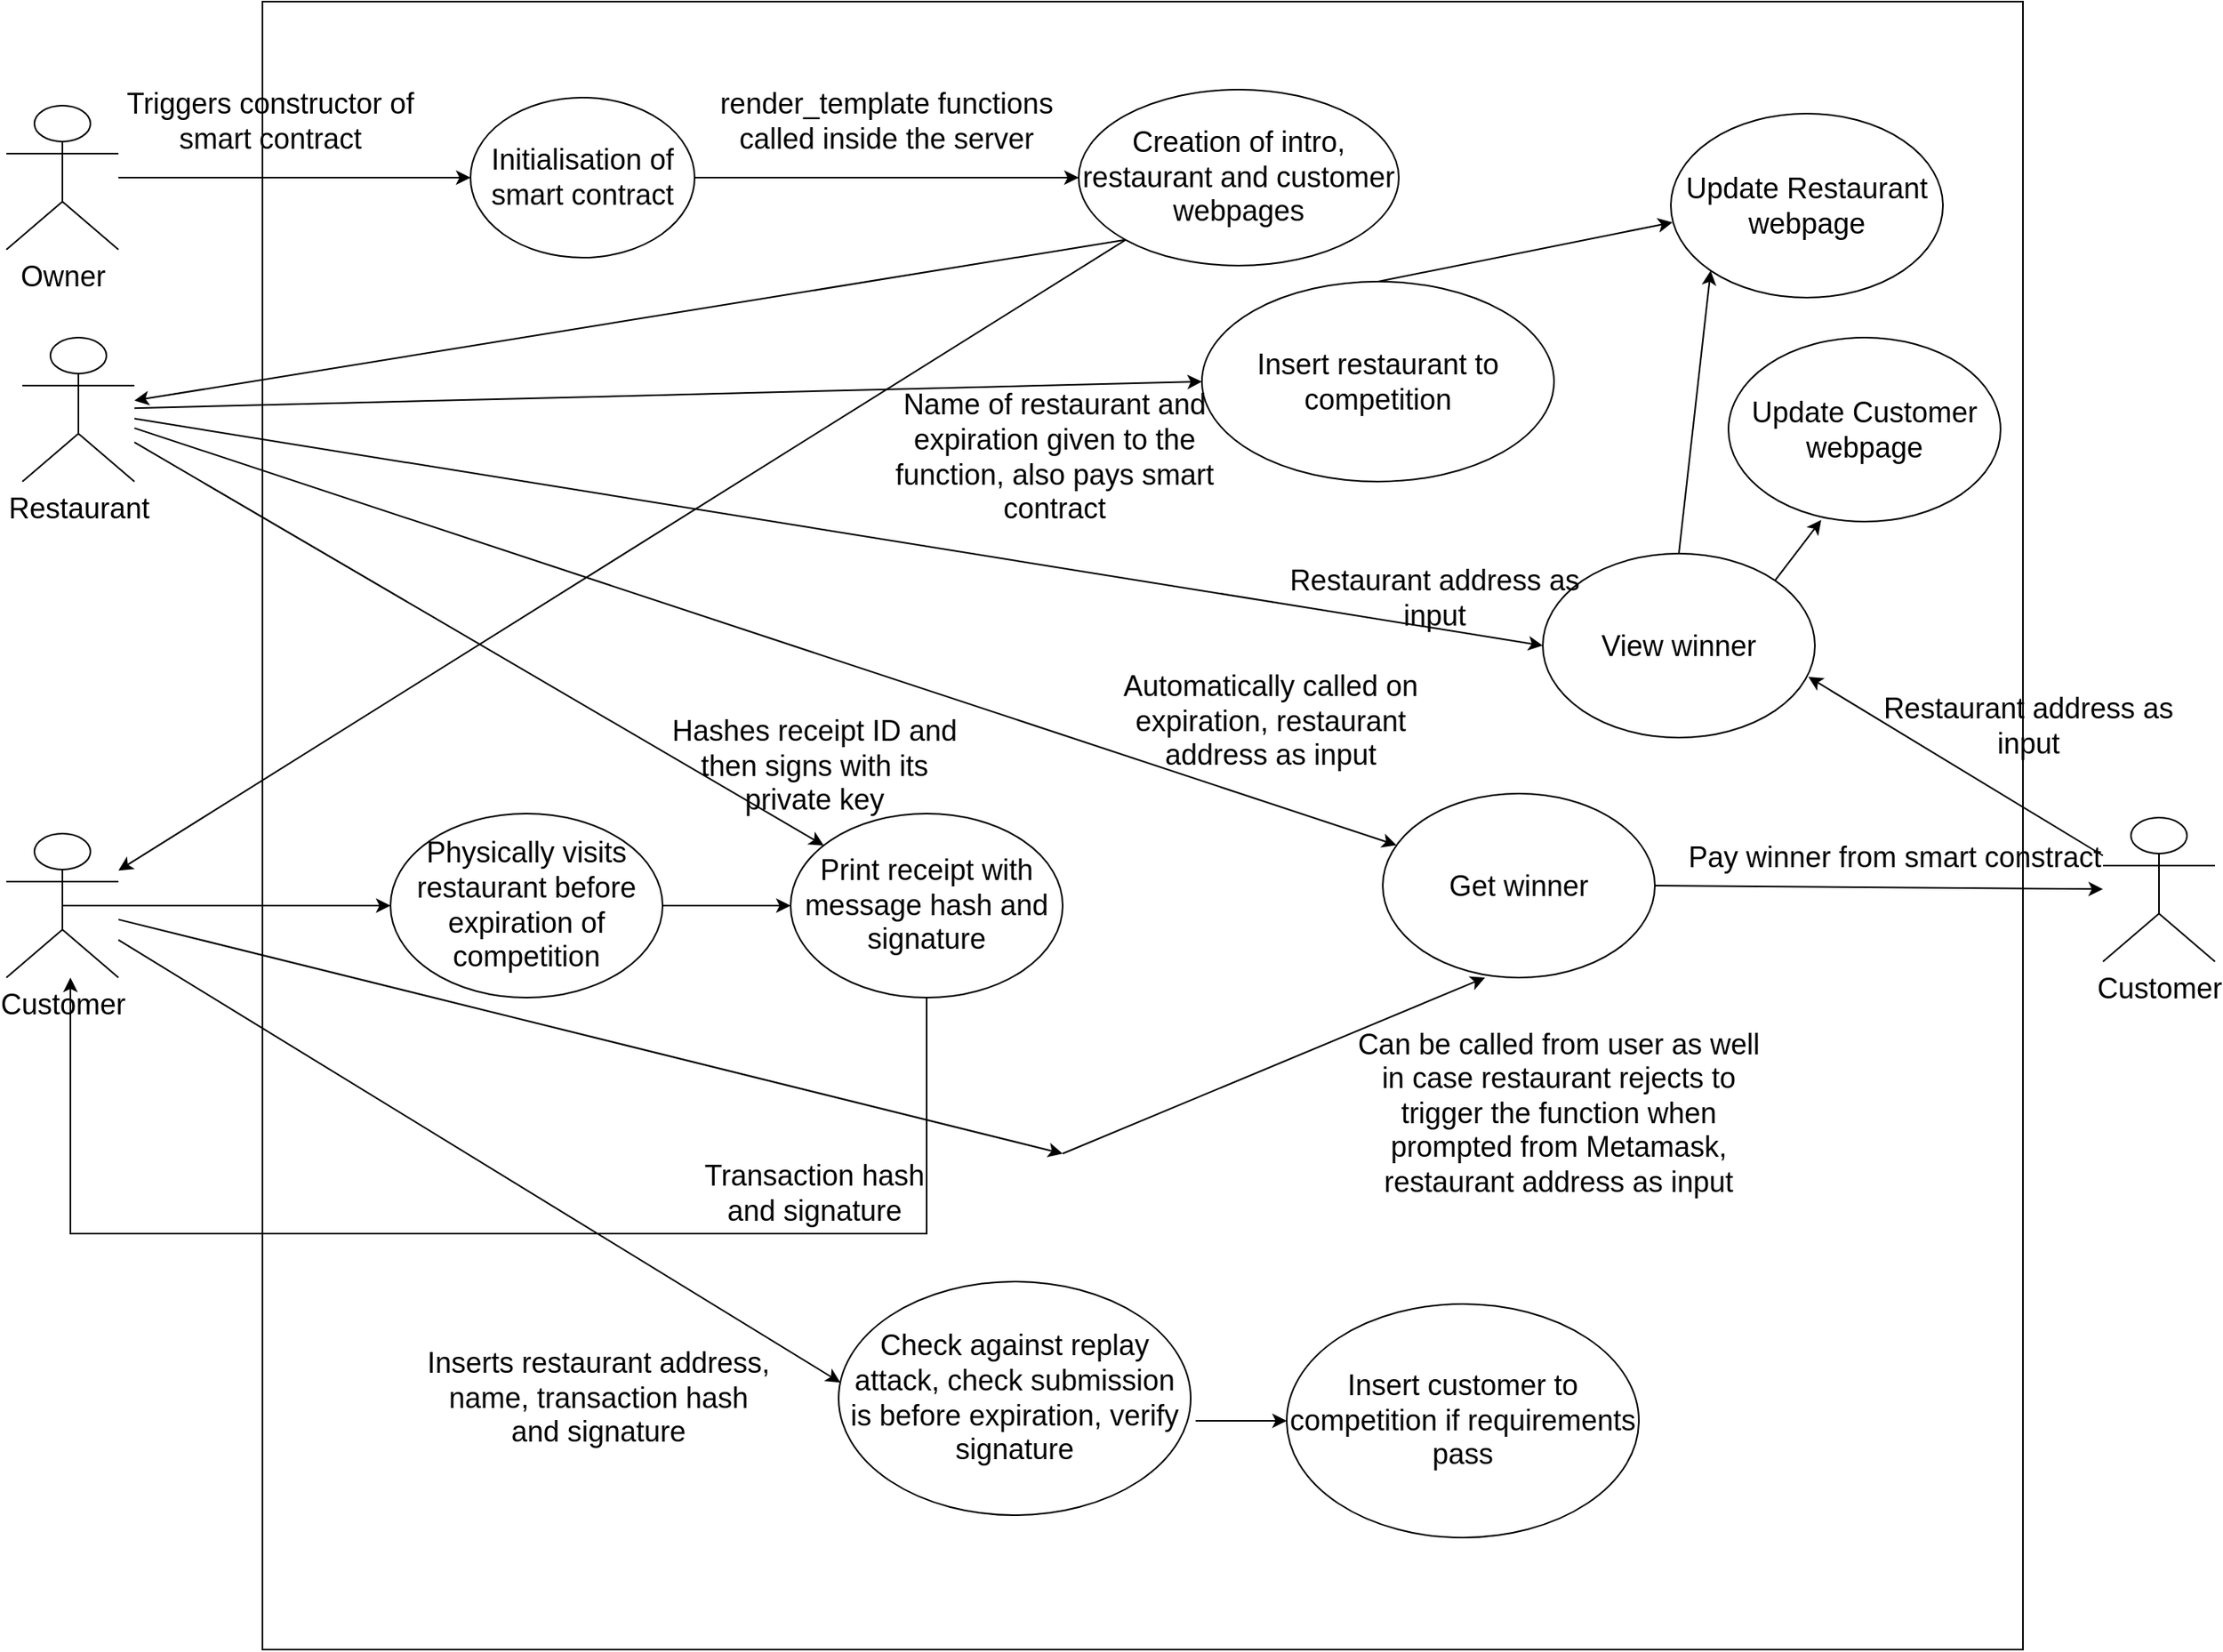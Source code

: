 <mxfile version="13.0.2" type="device"><diagram id="IAJ4VnrkwOPJoXOjpr4U" name="Page-1"><mxGraphModel dx="1422" dy="745" grid="1" gridSize="10" guides="1" tooltips="1" connect="1" arrows="1" fold="1" page="1" pageScale="1" pageWidth="827" pageHeight="1169" math="0" shadow="0"><root><mxCell id="0"/><mxCell id="1" parent="0"/><mxCell id="5i7j0PP3KOf7EyPK-VG8-3" value="" style="rounded=0;whiteSpace=wrap;html=1;shadow=0;comic=0;glass=0;fillColor=#FFFFFF;strokeColor=#000000;" vertex="1" parent="1"><mxGeometry x="240" y="130" width="1100" height="1030" as="geometry"/></mxCell><mxCell id="5i7j0PP3KOf7EyPK-VG8-1" value="&lt;span style=&quot;font-size: 18px&quot;&gt;Owner&lt;/span&gt;" style="shape=umlActor;verticalLabelPosition=bottom;labelBackgroundColor=#ffffff;verticalAlign=top;html=1;outlineConnect=0;" vertex="1" parent="1"><mxGeometry x="80" y="195" width="70" height="90" as="geometry"/></mxCell><mxCell id="5i7j0PP3KOf7EyPK-VG8-2" value="" style="endArrow=classic;html=1;shadow=0;entryX=0;entryY=0.5;entryDx=0;entryDy=0;" edge="1" parent="1" source="5i7j0PP3KOf7EyPK-VG8-1" target="5i7j0PP3KOf7EyPK-VG8-10"><mxGeometry width="50" height="50" relative="1" as="geometry"><mxPoint x="390" y="510" as="sourcePoint"/><mxPoint x="360" y="235" as="targetPoint"/></mxGeometry></mxCell><mxCell id="5i7j0PP3KOf7EyPK-VG8-5" value="&lt;font style=&quot;font-size: 18px&quot;&gt;Triggers constructor of smart contract&lt;/font&gt;" style="text;html=1;strokeColor=none;fillColor=none;align=center;verticalAlign=middle;whiteSpace=wrap;rounded=0;shadow=0;glass=0;comic=0;" vertex="1" parent="1"><mxGeometry x="140" y="160" width="210" height="90" as="geometry"/></mxCell><mxCell id="5i7j0PP3KOf7EyPK-VG8-10" value="&lt;font style=&quot;font-size: 18px&quot;&gt;Initialisation of smart contract&lt;/font&gt;" style="ellipse;whiteSpace=wrap;html=1;rounded=0;shadow=0;glass=0;comic=0;strokeColor=#000000;fillColor=#FFFFFF;" vertex="1" parent="1"><mxGeometry x="370" y="190" width="140" height="100" as="geometry"/></mxCell><mxCell id="5i7j0PP3KOf7EyPK-VG8-12" value="&lt;span style=&quot;font-size: 18px&quot;&gt;Restaurant&lt;/span&gt;" style="shape=umlActor;verticalLabelPosition=bottom;labelBackgroundColor=#ffffff;verticalAlign=top;html=1;outlineConnect=0;" vertex="1" parent="1"><mxGeometry x="90" y="340" width="70" height="90" as="geometry"/></mxCell><mxCell id="5i7j0PP3KOf7EyPK-VG8-13" value="" style="endArrow=classic;html=1;shadow=0;exitX=1;exitY=0.5;exitDx=0;exitDy=0;entryX=0;entryY=0.5;entryDx=0;entryDy=0;" edge="1" parent="1" source="5i7j0PP3KOf7EyPK-VG8-10" target="5i7j0PP3KOf7EyPK-VG8-15"><mxGeometry width="50" height="50" relative="1" as="geometry"><mxPoint x="520" y="410" as="sourcePoint"/><mxPoint x="600" y="240" as="targetPoint"/></mxGeometry></mxCell><mxCell id="5i7j0PP3KOf7EyPK-VG8-15" value="&lt;font style=&quot;font-size: 18px&quot;&gt;Creation of intro, restaurant and customer webpages&lt;/font&gt;" style="ellipse;whiteSpace=wrap;html=1;rounded=0;shadow=0;glass=0;comic=0;strokeColor=#000000;fillColor=#FFFFFF;" vertex="1" parent="1"><mxGeometry x="750" y="185" width="200" height="110" as="geometry"/></mxCell><mxCell id="5i7j0PP3KOf7EyPK-VG8-17" value="" style="endArrow=classic;html=1;shadow=0;exitX=0;exitY=1;exitDx=0;exitDy=0;" edge="1" parent="1" source="5i7j0PP3KOf7EyPK-VG8-15" target="5i7j0PP3KOf7EyPK-VG8-12"><mxGeometry width="50" height="50" relative="1" as="geometry"><mxPoint x="640" y="410" as="sourcePoint"/><mxPoint x="690" y="360" as="targetPoint"/></mxGeometry></mxCell><mxCell id="5i7j0PP3KOf7EyPK-VG8-18" value="&lt;font style=&quot;font-size: 18px&quot;&gt;render_template functions called inside the server&lt;/font&gt;" style="text;html=1;strokeColor=none;fillColor=none;align=center;verticalAlign=middle;whiteSpace=wrap;rounded=0;shadow=0;glass=0;comic=0;" vertex="1" parent="1"><mxGeometry x="520" y="160" width="220" height="90" as="geometry"/></mxCell><mxCell id="5i7j0PP3KOf7EyPK-VG8-19" value="&lt;span style=&quot;font-size: 18px&quot;&gt;Insert restaurant to competition&lt;/span&gt;" style="ellipse;whiteSpace=wrap;html=1;rounded=0;shadow=0;glass=0;comic=0;strokeColor=#000000;fillColor=#FFFFFF;" vertex="1" parent="1"><mxGeometry x="827" y="305" width="220" height="125" as="geometry"/></mxCell><mxCell id="5i7j0PP3KOf7EyPK-VG8-21" value="" style="endArrow=classic;html=1;shadow=0;entryX=0;entryY=0.5;entryDx=0;entryDy=0;" edge="1" parent="1" source="5i7j0PP3KOf7EyPK-VG8-12" target="5i7j0PP3KOf7EyPK-VG8-19"><mxGeometry width="50" height="50" relative="1" as="geometry"><mxPoint x="640" y="410" as="sourcePoint"/><mxPoint x="690" y="360" as="targetPoint"/></mxGeometry></mxCell><mxCell id="5i7j0PP3KOf7EyPK-VG8-22" value="&lt;font style=&quot;font-size: 18px&quot;&gt;Name of restaurant and expiration given to the function, also pays smart contract&lt;/font&gt;" style="text;html=1;strokeColor=none;fillColor=none;align=center;verticalAlign=middle;whiteSpace=wrap;rounded=0;shadow=0;glass=0;comic=0;" vertex="1" parent="1"><mxGeometry x="630" y="375" width="210" height="80" as="geometry"/></mxCell><mxCell id="5i7j0PP3KOf7EyPK-VG8-23" value="&lt;span style=&quot;font-size: 18px&quot;&gt;Customer&lt;/span&gt;" style="shape=umlActor;verticalLabelPosition=bottom;labelBackgroundColor=#ffffff;verticalAlign=top;html=1;outlineConnect=0;" vertex="1" parent="1"><mxGeometry x="80" y="650" width="70" height="90" as="geometry"/></mxCell><mxCell id="5i7j0PP3KOf7EyPK-VG8-26" value="" style="endArrow=classic;html=1;shadow=0;exitX=0.5;exitY=0.5;exitDx=0;exitDy=0;exitPerimeter=0;" edge="1" parent="1" source="5i7j0PP3KOf7EyPK-VG8-23" target="5i7j0PP3KOf7EyPK-VG8-27"><mxGeometry width="50" height="50" relative="1" as="geometry"><mxPoint x="640" y="510" as="sourcePoint"/><mxPoint x="210" y="700" as="targetPoint"/></mxGeometry></mxCell><mxCell id="5i7j0PP3KOf7EyPK-VG8-29" value="" style="edgeStyle=orthogonalEdgeStyle;rounded=0;orthogonalLoop=1;jettySize=auto;html=1;shadow=0;" edge="1" parent="1" source="5i7j0PP3KOf7EyPK-VG8-27" target="5i7j0PP3KOf7EyPK-VG8-28"><mxGeometry relative="1" as="geometry"/></mxCell><mxCell id="5i7j0PP3KOf7EyPK-VG8-27" value="&lt;span style=&quot;font-size: 18px&quot;&gt;Physically visits restaurant before expiration of competition&lt;/span&gt;" style="ellipse;whiteSpace=wrap;html=1;rounded=0;shadow=0;glass=0;comic=0;strokeColor=#000000;fillColor=#FFFFFF;" vertex="1" parent="1"><mxGeometry x="320" y="637.5" width="170" height="115" as="geometry"/></mxCell><mxCell id="5i7j0PP3KOf7EyPK-VG8-35" style="edgeStyle=orthogonalEdgeStyle;rounded=0;orthogonalLoop=1;jettySize=auto;html=1;exitX=0.5;exitY=1;exitDx=0;exitDy=0;shadow=0;" edge="1" parent="1" source="5i7j0PP3KOf7EyPK-VG8-28" target="5i7j0PP3KOf7EyPK-VG8-23"><mxGeometry relative="1" as="geometry"><mxPoint x="100" y="850" as="targetPoint"/><Array as="points"><mxPoint x="655" y="900"/><mxPoint x="120" y="900"/></Array></mxGeometry></mxCell><mxCell id="5i7j0PP3KOf7EyPK-VG8-28" value="&lt;span style=&quot;font-size: 18px&quot;&gt;Print receipt with message hash and signature&lt;/span&gt;" style="ellipse;whiteSpace=wrap;html=1;rounded=0;shadow=0;glass=0;comic=0;strokeColor=#000000;fillColor=#FFFFFF;" vertex="1" parent="1"><mxGeometry x="570" y="637.5" width="170" height="115" as="geometry"/></mxCell><mxCell id="5i7j0PP3KOf7EyPK-VG8-30" value="" style="endArrow=classic;html=1;shadow=0;" edge="1" parent="1" source="5i7j0PP3KOf7EyPK-VG8-12" target="5i7j0PP3KOf7EyPK-VG8-28"><mxGeometry width="50" height="50" relative="1" as="geometry"><mxPoint x="640" y="510" as="sourcePoint"/><mxPoint x="690" y="460" as="targetPoint"/></mxGeometry></mxCell><mxCell id="5i7j0PP3KOf7EyPK-VG8-37" value="&lt;font style=&quot;font-size: 18px&quot;&gt;Transaction hash and signature&lt;/font&gt;" style="text;html=1;strokeColor=none;fillColor=none;align=center;verticalAlign=middle;whiteSpace=wrap;rounded=0;shadow=0;glass=0;comic=0;" vertex="1" parent="1"><mxGeometry x="510" y="840" width="150" height="70" as="geometry"/></mxCell><mxCell id="5i7j0PP3KOf7EyPK-VG8-38" value="&lt;font style=&quot;font-size: 18px&quot;&gt;Hashes receipt ID and then signs with its private key&lt;/font&gt;" style="text;html=1;strokeColor=none;fillColor=none;align=center;verticalAlign=middle;whiteSpace=wrap;rounded=0;shadow=0;glass=0;comic=0;" vertex="1" parent="1"><mxGeometry x="485" y="590" width="200" height="35" as="geometry"/></mxCell><mxCell id="5i7j0PP3KOf7EyPK-VG8-39" value="" style="endArrow=classic;html=1;shadow=0;exitX=0;exitY=1;exitDx=0;exitDy=0;" edge="1" parent="1" source="5i7j0PP3KOf7EyPK-VG8-15" target="5i7j0PP3KOf7EyPK-VG8-23"><mxGeometry width="50" height="50" relative="1" as="geometry"><mxPoint x="680" y="520" as="sourcePoint"/><mxPoint x="730" y="470" as="targetPoint"/></mxGeometry></mxCell><mxCell id="5i7j0PP3KOf7EyPK-VG8-40" value="" style="endArrow=classic;html=1;shadow=0;entryX=0.005;entryY=0.432;entryDx=0;entryDy=0;entryPerimeter=0;" edge="1" parent="1" source="5i7j0PP3KOf7EyPK-VG8-23" target="5i7j0PP3KOf7EyPK-VG8-42"><mxGeometry width="50" height="50" relative="1" as="geometry"><mxPoint x="680" y="920" as="sourcePoint"/><mxPoint x="590" y="1110" as="targetPoint"/></mxGeometry></mxCell><mxCell id="5i7j0PP3KOf7EyPK-VG8-41" value="&lt;font style=&quot;font-size: 18px&quot;&gt;Inserts restaurant address, name, transaction hash and signature&lt;/font&gt;" style="text;html=1;strokeColor=none;fillColor=none;align=center;verticalAlign=middle;whiteSpace=wrap;rounded=0;shadow=0;glass=0;comic=0;" vertex="1" parent="1"><mxGeometry x="340" y="953" width="220" height="100" as="geometry"/></mxCell><mxCell id="5i7j0PP3KOf7EyPK-VG8-42" value="&lt;span style=&quot;font-size: 18px&quot;&gt;Check against replay attack, check submission is before expiration, verify signature&lt;/span&gt;" style="ellipse;whiteSpace=wrap;html=1;rounded=0;shadow=0;glass=0;comic=0;strokeColor=#000000;fillColor=#FFFFFF;" vertex="1" parent="1"><mxGeometry x="600" y="930" width="220" height="146" as="geometry"/></mxCell><mxCell id="5i7j0PP3KOf7EyPK-VG8-44" value="" style="endArrow=classic;html=1;shadow=0;exitX=1.014;exitY=0.596;exitDx=0;exitDy=0;exitPerimeter=0;" edge="1" parent="1" source="5i7j0PP3KOf7EyPK-VG8-42" target="5i7j0PP3KOf7EyPK-VG8-45"><mxGeometry width="50" height="50" relative="1" as="geometry"><mxPoint x="720" y="1050" as="sourcePoint"/><mxPoint x="870" y="1141" as="targetPoint"/></mxGeometry></mxCell><mxCell id="5i7j0PP3KOf7EyPK-VG8-45" value="&lt;span style=&quot;font-size: 18px&quot;&gt;Insert customer to competition if requirements pass&lt;/span&gt;" style="ellipse;whiteSpace=wrap;html=1;rounded=0;shadow=0;glass=0;comic=0;strokeColor=#000000;fillColor=#FFFFFF;" vertex="1" parent="1"><mxGeometry x="880" y="944" width="220" height="146" as="geometry"/></mxCell><mxCell id="5i7j0PP3KOf7EyPK-VG8-46" value="&lt;span style=&quot;font-size: 18px&quot;&gt;Get winner&lt;/span&gt;" style="ellipse;whiteSpace=wrap;html=1;rounded=0;shadow=0;glass=0;comic=0;strokeColor=#000000;fillColor=#FFFFFF;" vertex="1" parent="1"><mxGeometry x="940" y="625" width="170" height="115" as="geometry"/></mxCell><mxCell id="5i7j0PP3KOf7EyPK-VG8-47" value="" style="endArrow=classic;html=1;shadow=0;" edge="1" parent="1" source="5i7j0PP3KOf7EyPK-VG8-12" target="5i7j0PP3KOf7EyPK-VG8-46"><mxGeometry width="50" height="50" relative="1" as="geometry"><mxPoint x="720" y="550" as="sourcePoint"/><mxPoint x="770" y="500" as="targetPoint"/></mxGeometry></mxCell><mxCell id="5i7j0PP3KOf7EyPK-VG8-48" value="&lt;font style=&quot;font-size: 18px&quot;&gt;Automatically called on expiration, restaurant address as input&lt;/font&gt;" style="text;html=1;strokeColor=none;fillColor=none;align=center;verticalAlign=middle;whiteSpace=wrap;rounded=0;shadow=0;glass=0;comic=0;" vertex="1" parent="1"><mxGeometry x="750" y="540" width="240" height="80" as="geometry"/></mxCell><mxCell id="5i7j0PP3KOf7EyPK-VG8-50" value="" style="endArrow=classic;html=1;shadow=0;" edge="1" parent="1" source="5i7j0PP3KOf7EyPK-VG8-23"><mxGeometry width="50" height="50" relative="1" as="geometry"><mxPoint x="720" y="650" as="sourcePoint"/><mxPoint x="740" y="850" as="targetPoint"/></mxGeometry></mxCell><mxCell id="5i7j0PP3KOf7EyPK-VG8-51" value="" style="endArrow=classic;html=1;shadow=0;entryX=0.376;entryY=1;entryDx=0;entryDy=0;entryPerimeter=0;" edge="1" parent="1" target="5i7j0PP3KOf7EyPK-VG8-46"><mxGeometry width="50" height="50" relative="1" as="geometry"><mxPoint x="740" y="850" as="sourcePoint"/><mxPoint x="770" y="860" as="targetPoint"/></mxGeometry></mxCell><mxCell id="5i7j0PP3KOf7EyPK-VG8-52" value="&lt;font style=&quot;font-size: 18px&quot;&gt;Can be called from user as well in case restaurant rejects to trigger the function when prompted from Metamask, restaurant address as input&lt;/font&gt;" style="text;html=1;strokeColor=none;fillColor=none;align=center;verticalAlign=middle;whiteSpace=wrap;rounded=0;shadow=0;glass=0;comic=0;" vertex="1" parent="1"><mxGeometry x="920" y="760" width="260" height="130" as="geometry"/></mxCell><mxCell id="5i7j0PP3KOf7EyPK-VG8-53" value="&lt;span style=&quot;font-size: 18px&quot;&gt;Customer&lt;/span&gt;" style="shape=umlActor;verticalLabelPosition=bottom;labelBackgroundColor=#ffffff;verticalAlign=top;html=1;outlineConnect=0;" vertex="1" parent="1"><mxGeometry x="1390" y="640" width="70" height="90" as="geometry"/></mxCell><mxCell id="5i7j0PP3KOf7EyPK-VG8-55" value="" style="endArrow=classic;html=1;shadow=0;exitX=1;exitY=0.5;exitDx=0;exitDy=0;" edge="1" parent="1" source="5i7j0PP3KOf7EyPK-VG8-46" target="5i7j0PP3KOf7EyPK-VG8-53"><mxGeometry width="50" height="50" relative="1" as="geometry"><mxPoint x="780" y="610" as="sourcePoint"/><mxPoint x="830" y="560" as="targetPoint"/></mxGeometry></mxCell><mxCell id="5i7j0PP3KOf7EyPK-VG8-56" value="&lt;font style=&quot;font-size: 18px&quot;&gt;Pay winner from smart constract&lt;/font&gt;" style="text;html=1;strokeColor=none;fillColor=none;align=center;verticalAlign=middle;whiteSpace=wrap;rounded=0;shadow=0;glass=0;comic=0;" vertex="1" parent="1"><mxGeometry x="1120" y="620" width="280" height="90" as="geometry"/></mxCell><mxCell id="5i7j0PP3KOf7EyPK-VG8-57" value="&lt;span style=&quot;font-size: 18px&quot;&gt;View winner&lt;/span&gt;" style="ellipse;whiteSpace=wrap;html=1;rounded=0;shadow=0;glass=0;comic=0;strokeColor=#000000;fillColor=#FFFFFF;" vertex="1" parent="1"><mxGeometry x="1040" y="475" width="170" height="115" as="geometry"/></mxCell><mxCell id="5i7j0PP3KOf7EyPK-VG8-58" value="" style="endArrow=classic;html=1;shadow=0;entryX=0;entryY=0.5;entryDx=0;entryDy=0;" edge="1" parent="1" source="5i7j0PP3KOf7EyPK-VG8-12" target="5i7j0PP3KOf7EyPK-VG8-57"><mxGeometry width="50" height="50" relative="1" as="geometry"><mxPoint x="780" y="510" as="sourcePoint"/><mxPoint x="830" y="460" as="targetPoint"/></mxGeometry></mxCell><mxCell id="5i7j0PP3KOf7EyPK-VG8-60" value="" style="endArrow=classic;html=1;shadow=0;entryX=0.976;entryY=0.67;entryDx=0;entryDy=0;entryPerimeter=0;" edge="1" parent="1" source="5i7j0PP3KOf7EyPK-VG8-53" target="5i7j0PP3KOf7EyPK-VG8-57"><mxGeometry width="50" height="50" relative="1" as="geometry"><mxPoint x="780" y="510" as="sourcePoint"/><mxPoint x="830" y="460" as="targetPoint"/></mxGeometry></mxCell><mxCell id="5i7j0PP3KOf7EyPK-VG8-61" value="&lt;font style=&quot;font-size: 18px&quot;&gt;Restaurant address as input&lt;/font&gt;" style="text;html=1;strokeColor=none;fillColor=none;align=center;verticalAlign=middle;whiteSpace=wrap;rounded=0;shadow=0;glass=0;comic=0;" vertex="1" parent="1"><mxGeometry x="1241" y="545" width="205" height="75" as="geometry"/></mxCell><mxCell id="5i7j0PP3KOf7EyPK-VG8-62" value="&lt;font style=&quot;font-size: 18px&quot;&gt;Restaurant address as input&lt;/font&gt;" style="text;html=1;strokeColor=none;fillColor=none;align=center;verticalAlign=middle;whiteSpace=wrap;rounded=0;shadow=0;glass=0;comic=0;" vertex="1" parent="1"><mxGeometry x="870" y="465" width="205" height="75" as="geometry"/></mxCell><mxCell id="5i7j0PP3KOf7EyPK-VG8-68" value="&lt;span style=&quot;font-size: 18px&quot;&gt;Update Restaurant webpage&lt;/span&gt;" style="ellipse;whiteSpace=wrap;html=1;rounded=0;shadow=0;glass=0;comic=0;strokeColor=#000000;fillColor=#FFFFFF;" vertex="1" parent="1"><mxGeometry x="1120" y="200" width="170" height="115" as="geometry"/></mxCell><mxCell id="5i7j0PP3KOf7EyPK-VG8-71" value="&lt;span style=&quot;font-size: 18px&quot;&gt;Update Customer webpage&lt;/span&gt;" style="ellipse;whiteSpace=wrap;html=1;rounded=0;shadow=0;glass=0;comic=0;strokeColor=#000000;fillColor=#FFFFFF;" vertex="1" parent="1"><mxGeometry x="1156" y="340" width="170" height="115" as="geometry"/></mxCell><mxCell id="5i7j0PP3KOf7EyPK-VG8-73" value="" style="endArrow=classic;html=1;shadow=0;exitX=0.5;exitY=0;exitDx=0;exitDy=0;entryX=0.006;entryY=0.591;entryDx=0;entryDy=0;entryPerimeter=0;" edge="1" parent="1" source="5i7j0PP3KOf7EyPK-VG8-19" target="5i7j0PP3KOf7EyPK-VG8-68"><mxGeometry width="50" height="50" relative="1" as="geometry"><mxPoint x="780" y="500" as="sourcePoint"/><mxPoint x="830" y="450" as="targetPoint"/></mxGeometry></mxCell><mxCell id="5i7j0PP3KOf7EyPK-VG8-74" value="" style="endArrow=classic;html=1;shadow=0;exitX=0.5;exitY=0;exitDx=0;exitDy=0;entryX=0;entryY=1;entryDx=0;entryDy=0;" edge="1" parent="1" source="5i7j0PP3KOf7EyPK-VG8-57" target="5i7j0PP3KOf7EyPK-VG8-68"><mxGeometry width="50" height="50" relative="1" as="geometry"><mxPoint x="780" y="500" as="sourcePoint"/><mxPoint x="830" y="450" as="targetPoint"/></mxGeometry></mxCell><mxCell id="5i7j0PP3KOf7EyPK-VG8-75" value="" style="endArrow=classic;html=1;shadow=0;exitX=1;exitY=0;exitDx=0;exitDy=0;entryX=0.341;entryY=0.991;entryDx=0;entryDy=0;entryPerimeter=0;" edge="1" parent="1" source="5i7j0PP3KOf7EyPK-VG8-57" target="5i7j0PP3KOf7EyPK-VG8-71"><mxGeometry width="50" height="50" relative="1" as="geometry"><mxPoint x="780" y="500" as="sourcePoint"/><mxPoint x="830" y="450" as="targetPoint"/></mxGeometry></mxCell></root></mxGraphModel></diagram></mxfile>